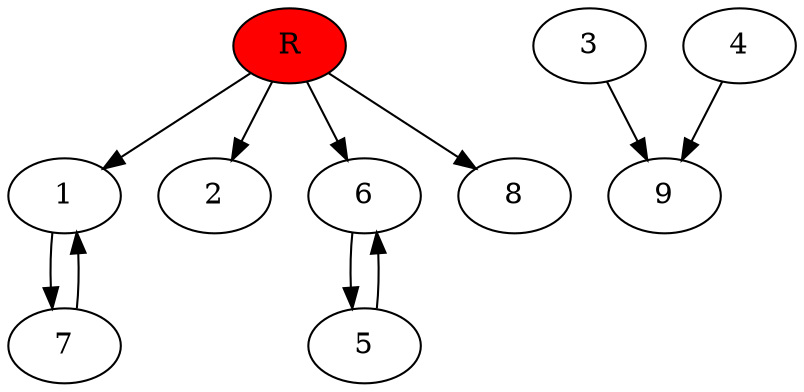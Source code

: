 digraph prb9263 {
	1
	2
	3
	4
	5
	6
	7
	8
	R [fillcolor="#ff0000" style=filled]
	1 -> 7
	3 -> 9
	4 -> 9
	5 -> 6
	6 -> 5
	7 -> 1
	R -> 1
	R -> 2
	R -> 6
	R -> 8
}
